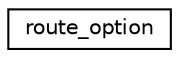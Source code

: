 digraph "Graphical Class Hierarchy"
{
 // LATEX_PDF_SIZE
  edge [fontname="Helvetica",fontsize="10",labelfontname="Helvetica",labelfontsize="10"];
  node [fontname="Helvetica",fontsize="10",shape=record];
  rankdir="LR";
  Node0 [label="route_option",height=0.2,width=0.4,color="black", fillcolor="white", style="filled",URL="$structroute__option.html",tooltip=" "];
}
